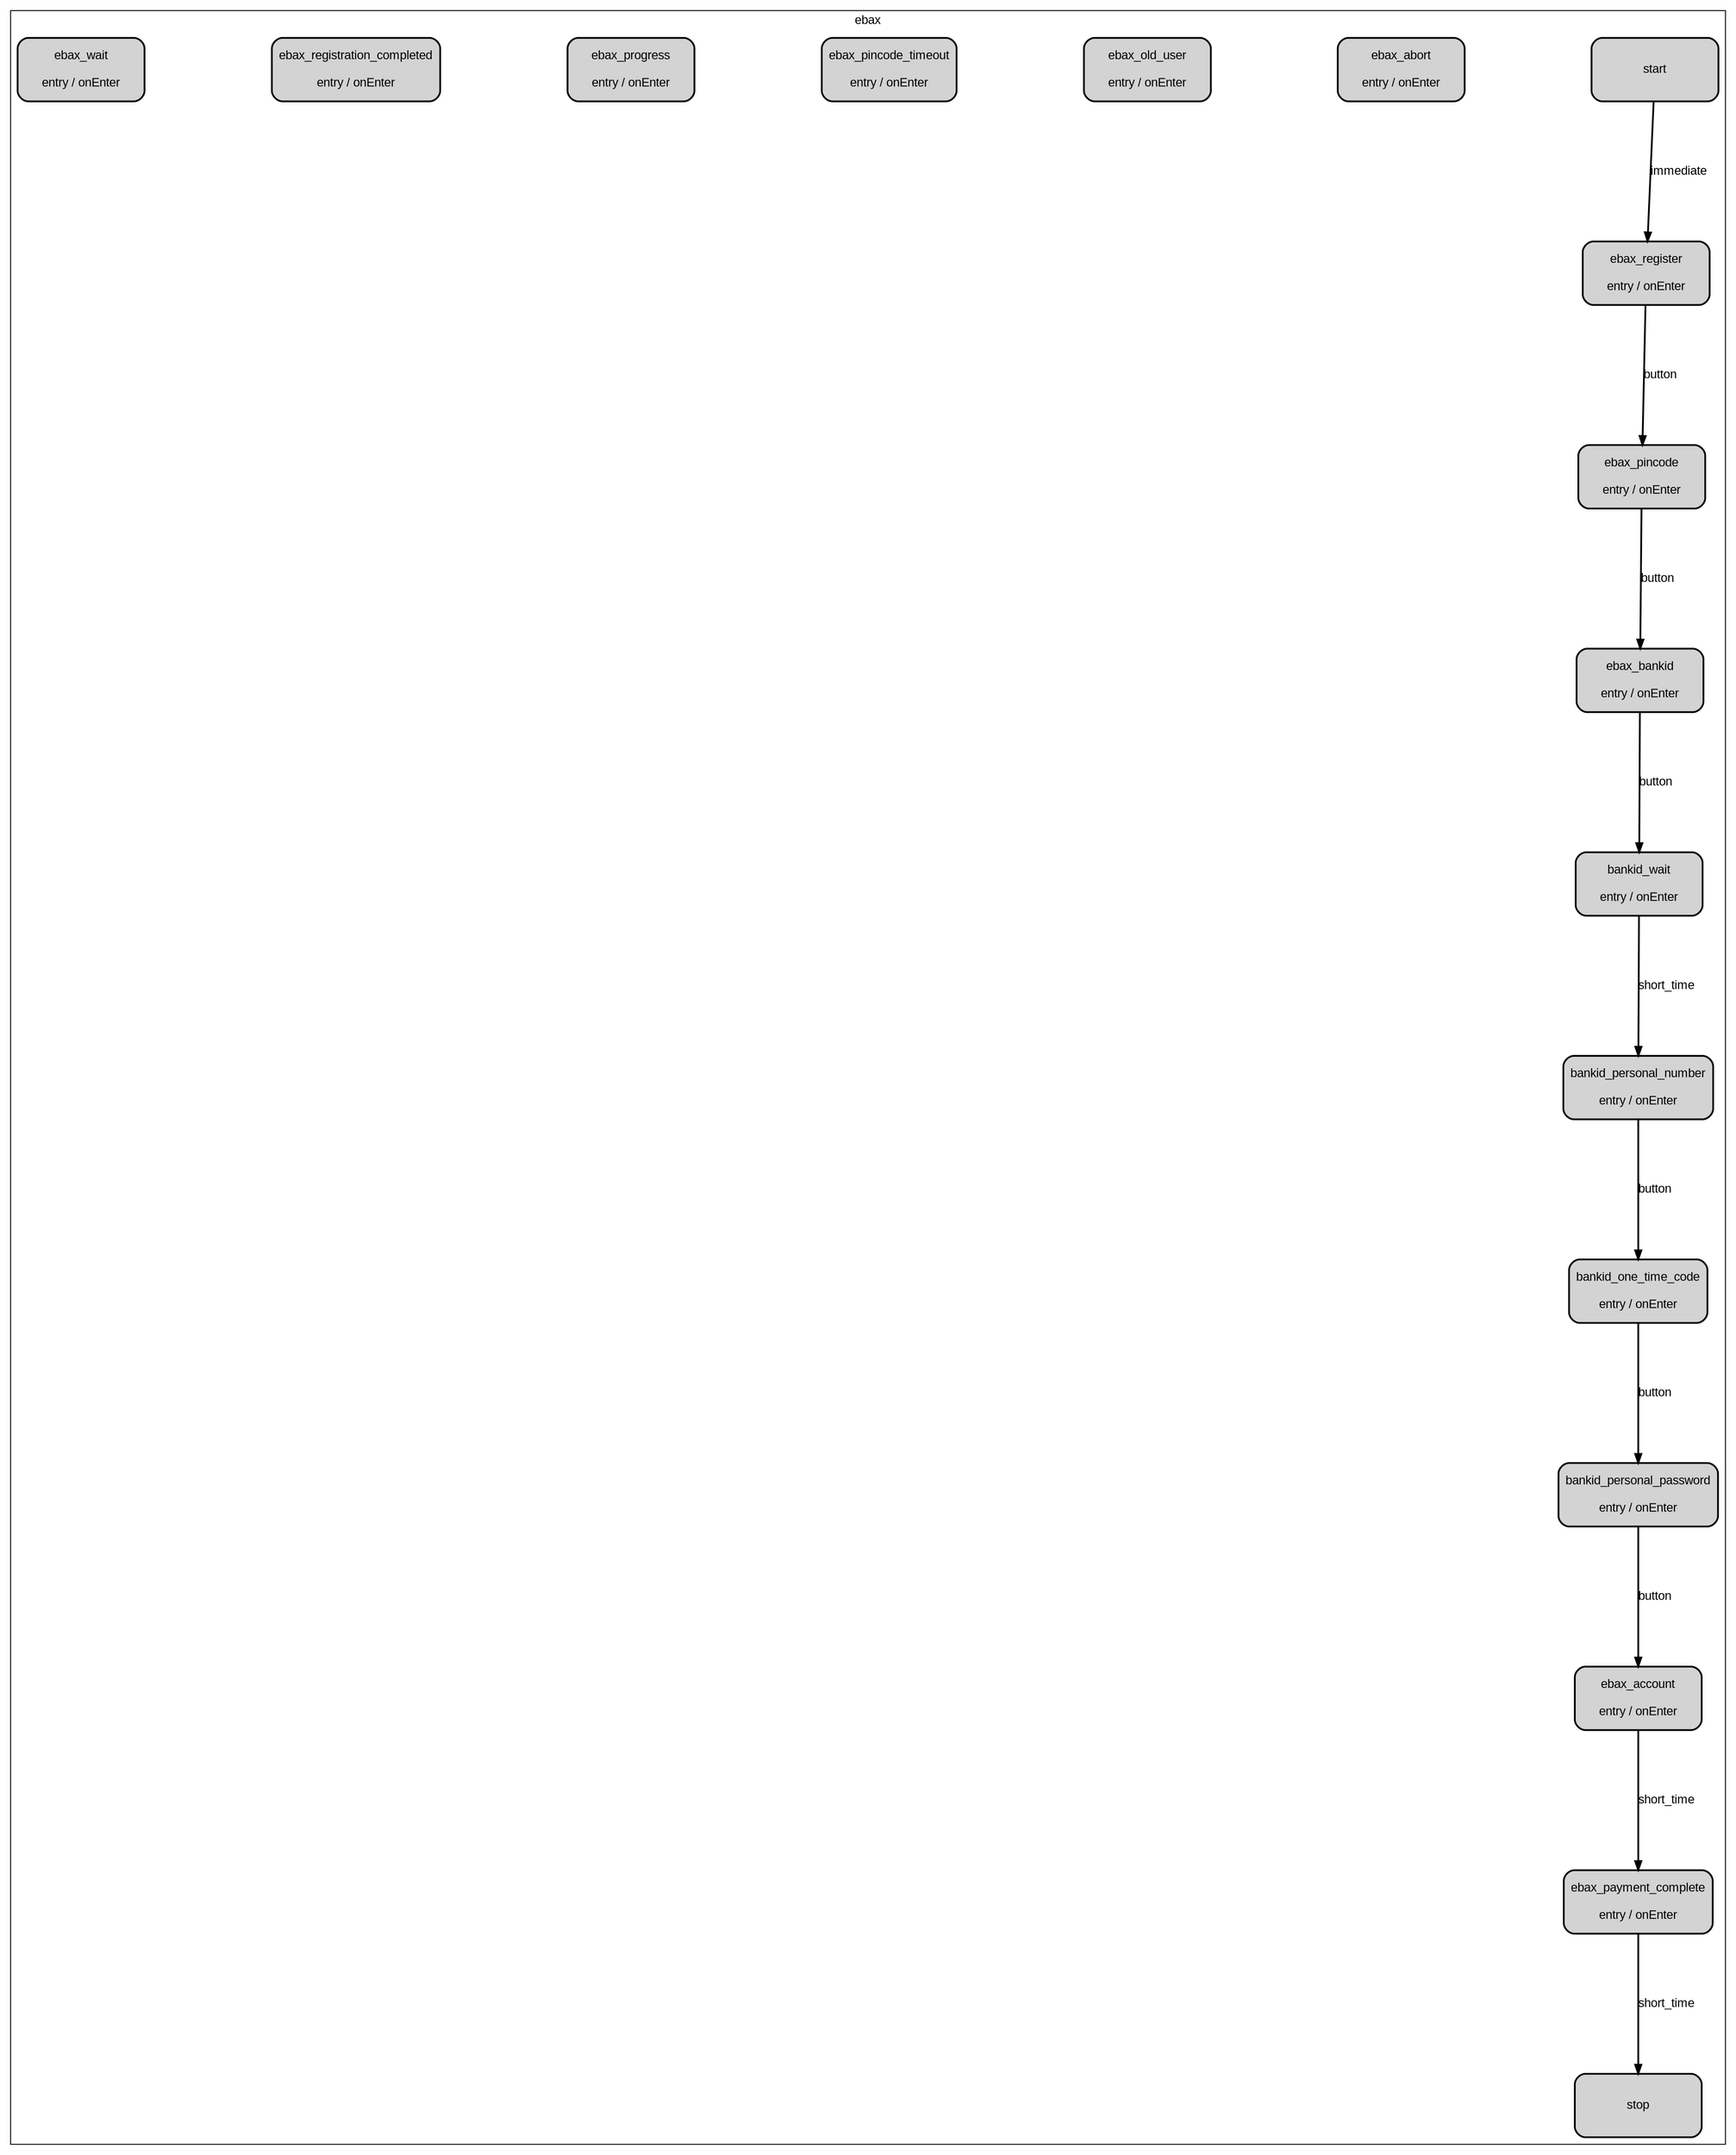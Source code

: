 digraph ebax
{ 
	graph[fontname="Arial" splines=true overlap=false ranksep=2 nodesep=2] 
	node[fontname="Arial" shape=box height=1 width=2 style="rounded, bold, filled"] 
	edge[fontname="Arial" style="bold"] 
	subgraph cluster0 
	{
		label = "ebax";	
	start [ label="start\n" ];
	stop [ label="stop\n" ];
	ebax_abort [ label="ebax_abort\n\nentry / onEnter" ];
	ebax_account [ label="ebax_account\n\nentry / onEnter" ];
	ebax_bankid [ label="ebax_bankid\n\nentry / onEnter" ];
	ebax_old_user [ label="ebax_old_user\n\nentry / onEnter" ];
	ebax_payment_complete [ label="ebax_payment_complete\n\nentry / onEnter" ];
	ebax_pincode [ label="ebax_pincode\n\nentry / onEnter" ];
	ebax_pincode_timeout [ label="ebax_pincode_timeout\n\nentry / onEnter" ];
	ebax_progress [ label="ebax_progress\n\nentry / onEnter" ];
	ebax_register [ label="ebax_register\n\nentry / onEnter" ];
	ebax_registration_completed [ label="ebax_registration_completed\n\nentry / onEnter" ];
	ebax_wait [ label="ebax_wait\n\nentry / onEnter" ];
	bankid_personal_number [ label="bankid_personal_number\n\nentry / onEnter" ];
	bankid_one_time_code [ label="bankid_one_time_code\n\nentry / onEnter" ];
	bankid_personal_password [ label="bankid_personal_password\n\nentry / onEnter" ];
	bankid_wait [ label="bankid_wait\n\nentry / onEnter" ];
	
	start -> ebax_register[label="immediate"];
		ebax_account -> ebax_payment_complete[label="short_time"];
		ebax_bankid -> bankid_wait[label="button"];
		ebax_payment_complete -> stop[label="short_time"];
		ebax_pincode -> ebax_bankid[label="button"];
		ebax_register -> ebax_pincode[label="button"];
		bankid_personal_number -> bankid_one_time_code[label="button"];
		bankid_one_time_code -> bankid_personal_password[label="button"];
		bankid_personal_password -> ebax_account[label="button"];
		bankid_wait -> bankid_personal_number[label="short_time"];
		
	}
}
		